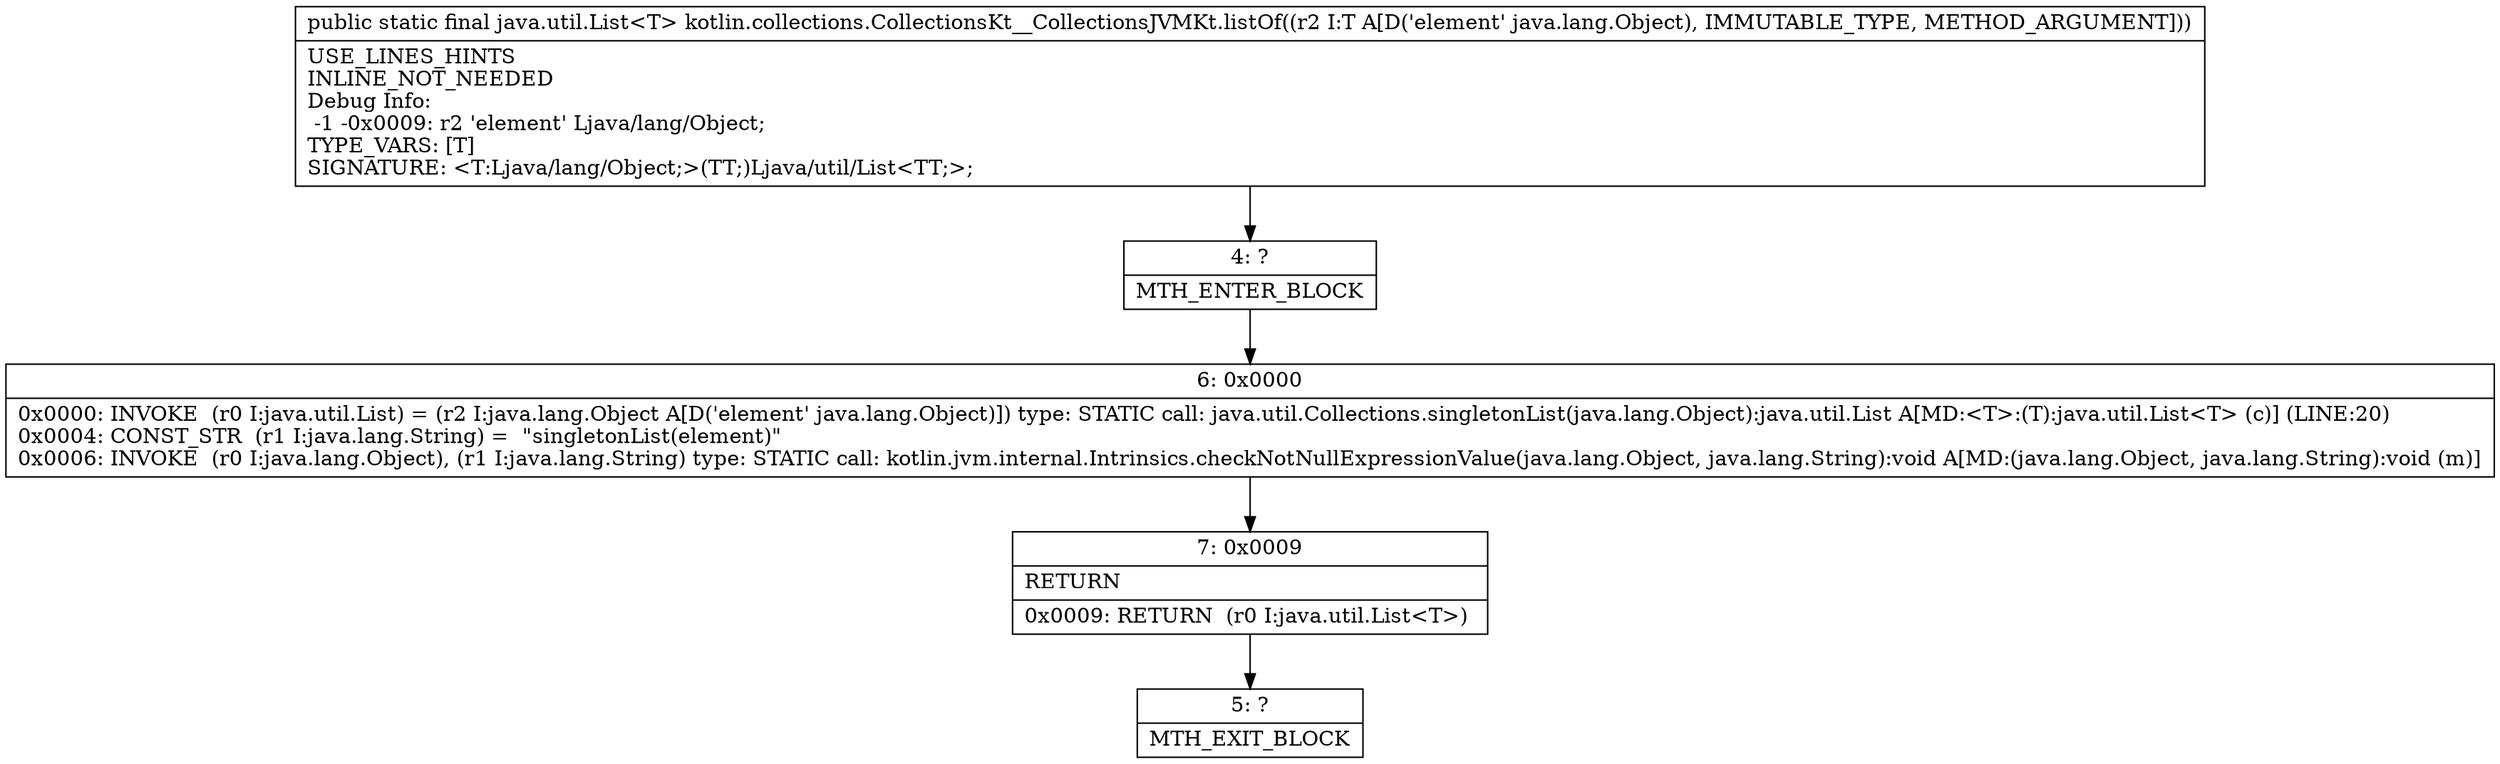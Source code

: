 digraph "CFG forkotlin.collections.CollectionsKt__CollectionsJVMKt.listOf(Ljava\/lang\/Object;)Ljava\/util\/List;" {
Node_4 [shape=record,label="{4\:\ ?|MTH_ENTER_BLOCK\l}"];
Node_6 [shape=record,label="{6\:\ 0x0000|0x0000: INVOKE  (r0 I:java.util.List) = (r2 I:java.lang.Object A[D('element' java.lang.Object)]) type: STATIC call: java.util.Collections.singletonList(java.lang.Object):java.util.List A[MD:\<T\>:(T):java.util.List\<T\> (c)] (LINE:20)\l0x0004: CONST_STR  (r1 I:java.lang.String) =  \"singletonList(element)\" \l0x0006: INVOKE  (r0 I:java.lang.Object), (r1 I:java.lang.String) type: STATIC call: kotlin.jvm.internal.Intrinsics.checkNotNullExpressionValue(java.lang.Object, java.lang.String):void A[MD:(java.lang.Object, java.lang.String):void (m)]\l}"];
Node_7 [shape=record,label="{7\:\ 0x0009|RETURN\l|0x0009: RETURN  (r0 I:java.util.List\<T\>) \l}"];
Node_5 [shape=record,label="{5\:\ ?|MTH_EXIT_BLOCK\l}"];
MethodNode[shape=record,label="{public static final java.util.List\<T\> kotlin.collections.CollectionsKt__CollectionsJVMKt.listOf((r2 I:T A[D('element' java.lang.Object), IMMUTABLE_TYPE, METHOD_ARGUMENT]))  | USE_LINES_HINTS\lINLINE_NOT_NEEDED\lDebug Info:\l  \-1 \-0x0009: r2 'element' Ljava\/lang\/Object;\lTYPE_VARS: [T]\lSIGNATURE: \<T:Ljava\/lang\/Object;\>(TT;)Ljava\/util\/List\<TT;\>;\l}"];
MethodNode -> Node_4;Node_4 -> Node_6;
Node_6 -> Node_7;
Node_7 -> Node_5;
}

